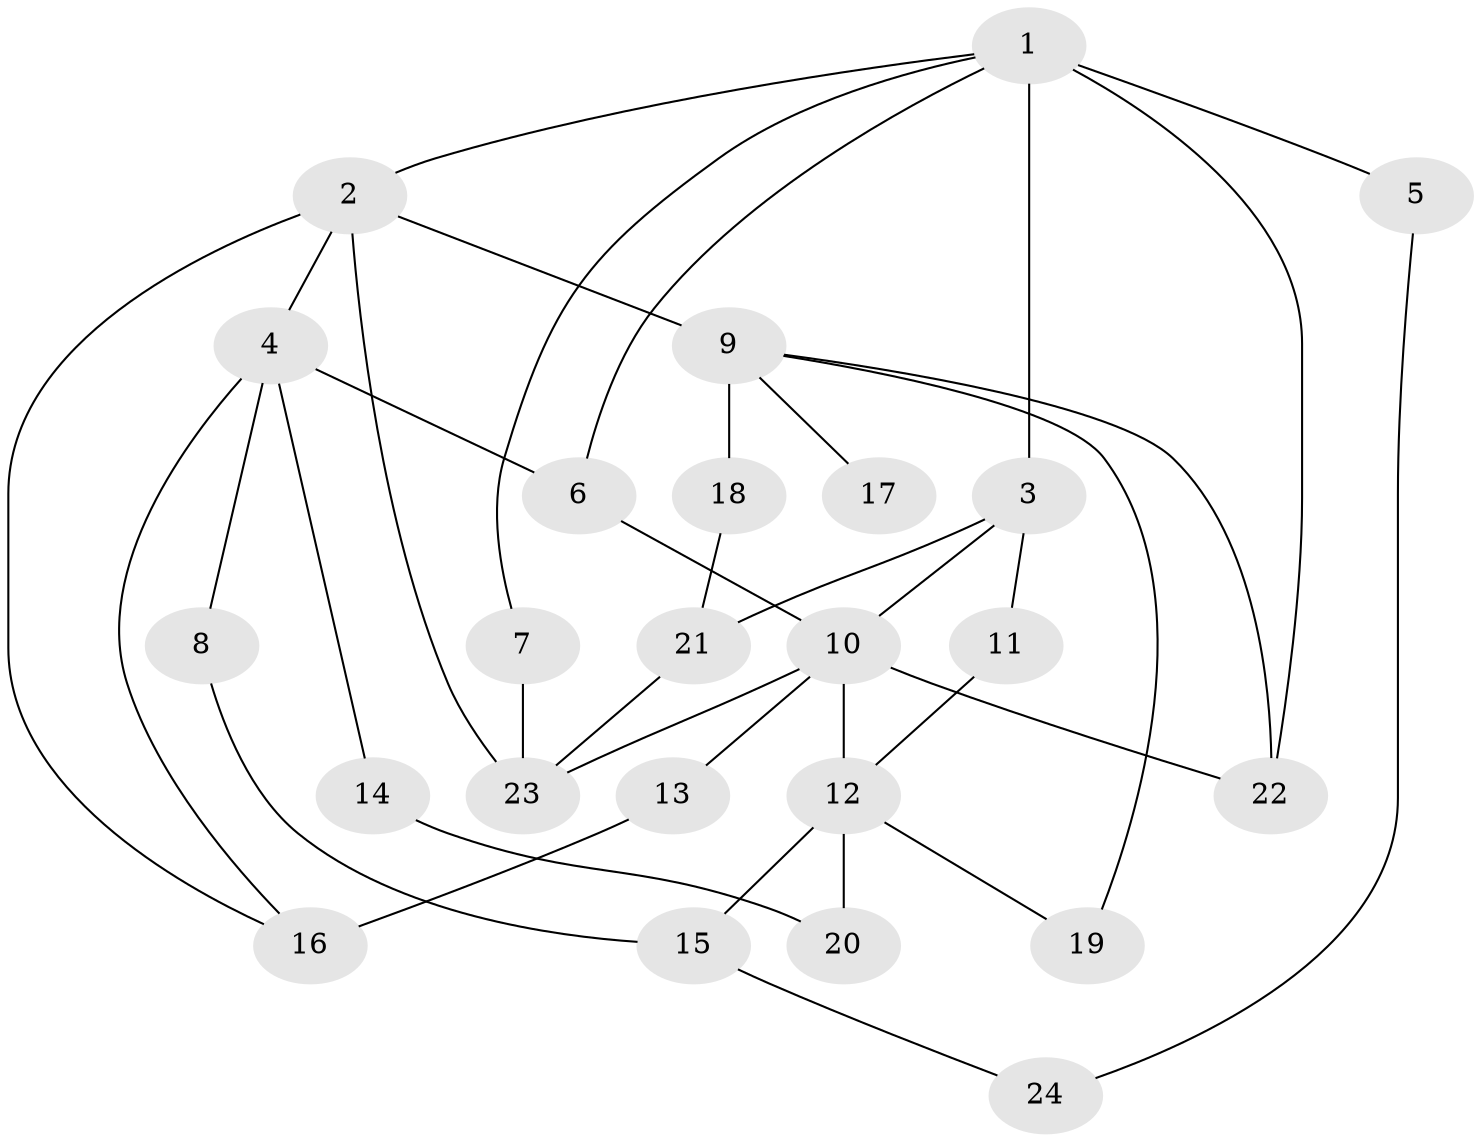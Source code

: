 // original degree distribution, {8: 0.01694915254237288, 7: 0.01694915254237288, 6: 0.05084745762711865, 1: 0.3050847457627119, 3: 0.15254237288135594, 4: 0.15254237288135594, 2: 0.2711864406779661, 5: 0.03389830508474576}
// Generated by graph-tools (version 1.1) at 2025/49/03/04/25 22:49:12]
// undirected, 24 vertices, 38 edges
graph export_dot {
  node [color=gray90,style=filled];
  1;
  2;
  3;
  4;
  5;
  6;
  7;
  8;
  9;
  10;
  11;
  12;
  13;
  14;
  15;
  16;
  17;
  18;
  19;
  20;
  21;
  22;
  23;
  24;
  1 -- 2 [weight=1.0];
  1 -- 3 [weight=1.0];
  1 -- 5 [weight=1.0];
  1 -- 6 [weight=1.0];
  1 -- 7 [weight=1.0];
  1 -- 22 [weight=2.0];
  2 -- 4 [weight=1.0];
  2 -- 9 [weight=2.0];
  2 -- 16 [weight=1.0];
  2 -- 23 [weight=1.0];
  3 -- 10 [weight=1.0];
  3 -- 11 [weight=1.0];
  3 -- 21 [weight=2.0];
  4 -- 6 [weight=1.0];
  4 -- 8 [weight=1.0];
  4 -- 14 [weight=1.0];
  4 -- 16 [weight=1.0];
  5 -- 24 [weight=1.0];
  6 -- 10 [weight=2.0];
  7 -- 23 [weight=3.0];
  8 -- 15 [weight=1.0];
  9 -- 17 [weight=1.0];
  9 -- 18 [weight=2.0];
  9 -- 19 [weight=1.0];
  9 -- 22 [weight=1.0];
  10 -- 12 [weight=1.0];
  10 -- 13 [weight=1.0];
  10 -- 22 [weight=1.0];
  10 -- 23 [weight=1.0];
  11 -- 12 [weight=1.0];
  12 -- 15 [weight=2.0];
  12 -- 19 [weight=1.0];
  12 -- 20 [weight=1.0];
  13 -- 16 [weight=2.0];
  14 -- 20 [weight=2.0];
  15 -- 24 [weight=1.0];
  18 -- 21 [weight=1.0];
  21 -- 23 [weight=1.0];
}

